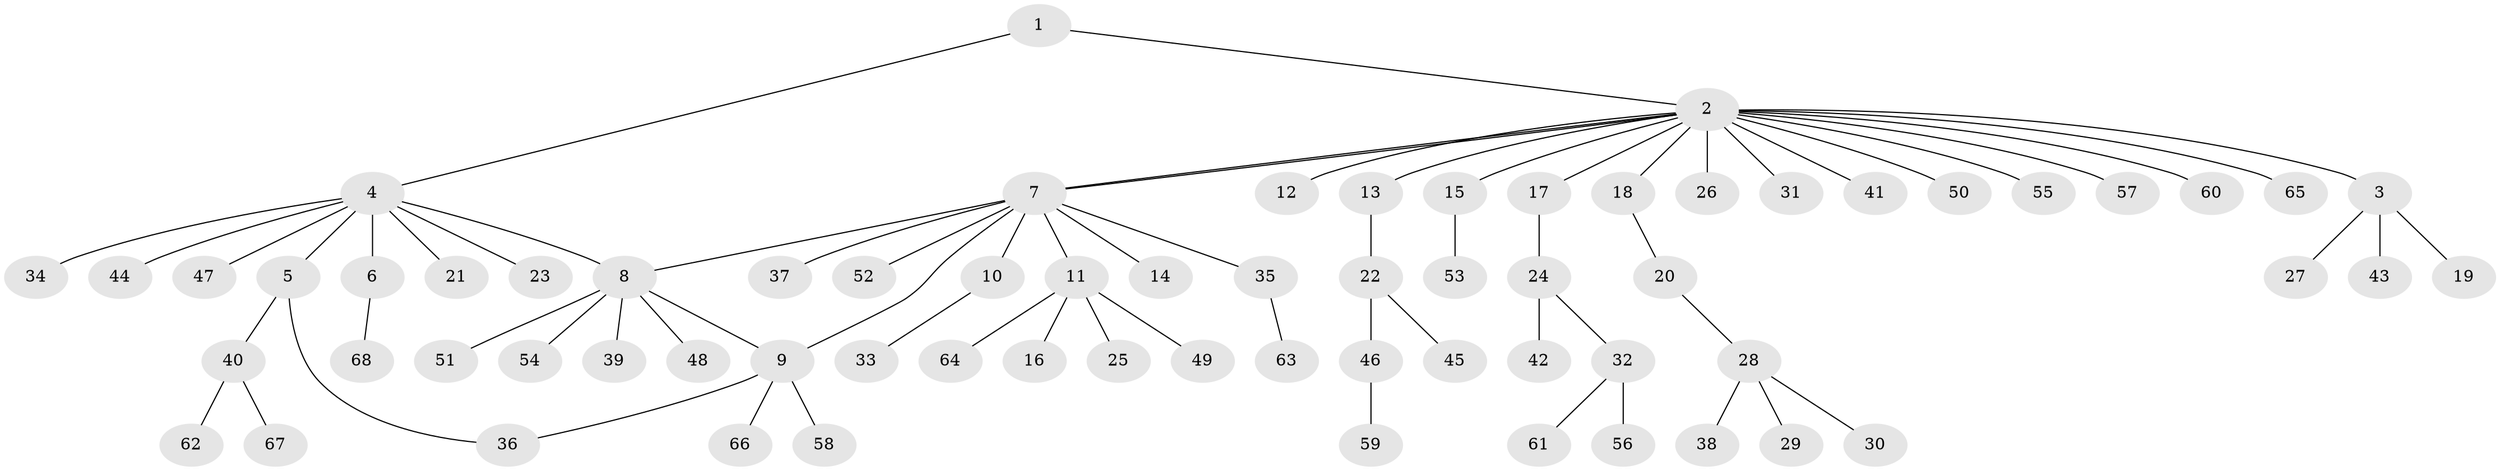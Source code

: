 // Generated by graph-tools (version 1.1) at 2025/26/03/09/25 03:26:01]
// undirected, 68 vertices, 71 edges
graph export_dot {
graph [start="1"]
  node [color=gray90,style=filled];
  1;
  2;
  3;
  4;
  5;
  6;
  7;
  8;
  9;
  10;
  11;
  12;
  13;
  14;
  15;
  16;
  17;
  18;
  19;
  20;
  21;
  22;
  23;
  24;
  25;
  26;
  27;
  28;
  29;
  30;
  31;
  32;
  33;
  34;
  35;
  36;
  37;
  38;
  39;
  40;
  41;
  42;
  43;
  44;
  45;
  46;
  47;
  48;
  49;
  50;
  51;
  52;
  53;
  54;
  55;
  56;
  57;
  58;
  59;
  60;
  61;
  62;
  63;
  64;
  65;
  66;
  67;
  68;
  1 -- 2;
  1 -- 4;
  2 -- 3;
  2 -- 7;
  2 -- 7;
  2 -- 12;
  2 -- 13;
  2 -- 15;
  2 -- 17;
  2 -- 18;
  2 -- 26;
  2 -- 31;
  2 -- 41;
  2 -- 50;
  2 -- 55;
  2 -- 57;
  2 -- 60;
  2 -- 65;
  3 -- 19;
  3 -- 27;
  3 -- 43;
  4 -- 5;
  4 -- 6;
  4 -- 8;
  4 -- 21;
  4 -- 23;
  4 -- 34;
  4 -- 44;
  4 -- 47;
  5 -- 36;
  5 -- 40;
  6 -- 68;
  7 -- 8;
  7 -- 9;
  7 -- 10;
  7 -- 11;
  7 -- 14;
  7 -- 35;
  7 -- 37;
  7 -- 52;
  8 -- 9;
  8 -- 39;
  8 -- 48;
  8 -- 51;
  8 -- 54;
  9 -- 36;
  9 -- 58;
  9 -- 66;
  10 -- 33;
  11 -- 16;
  11 -- 25;
  11 -- 49;
  11 -- 64;
  13 -- 22;
  15 -- 53;
  17 -- 24;
  18 -- 20;
  20 -- 28;
  22 -- 45;
  22 -- 46;
  24 -- 32;
  24 -- 42;
  28 -- 29;
  28 -- 30;
  28 -- 38;
  32 -- 56;
  32 -- 61;
  35 -- 63;
  40 -- 62;
  40 -- 67;
  46 -- 59;
}
